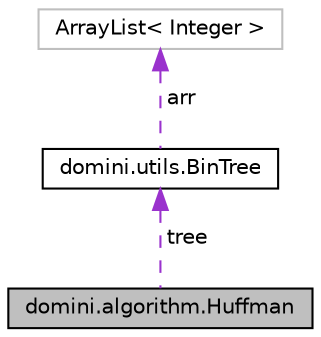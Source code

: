 digraph "domini.algorithm.Huffman"
{
  edge [fontname="Helvetica",fontsize="10",labelfontname="Helvetica",labelfontsize="10"];
  node [fontname="Helvetica",fontsize="10",shape=record];
  Node1 [label="domini.algorithm.Huffman",height=0.2,width=0.4,color="black", fillcolor="grey75", style="filled", fontcolor="black"];
  Node2 -> Node1 [dir="back",color="darkorchid3",fontsize="10",style="dashed",label=" tree" ,fontname="Helvetica"];
  Node2 [label="domini.utils.BinTree",height=0.2,width=0.4,color="black", fillcolor="white", style="filled",URL="$classdomini_1_1utils_1_1BinTree.html",tooltip="Permet expressar arbres binaris on les fulles poden prendre valors enters. "];
  Node3 -> Node2 [dir="back",color="darkorchid3",fontsize="10",style="dashed",label=" arr" ,fontname="Helvetica"];
  Node3 [label="ArrayList\< Integer \>",height=0.2,width=0.4,color="grey75", fillcolor="white", style="filled"];
}
